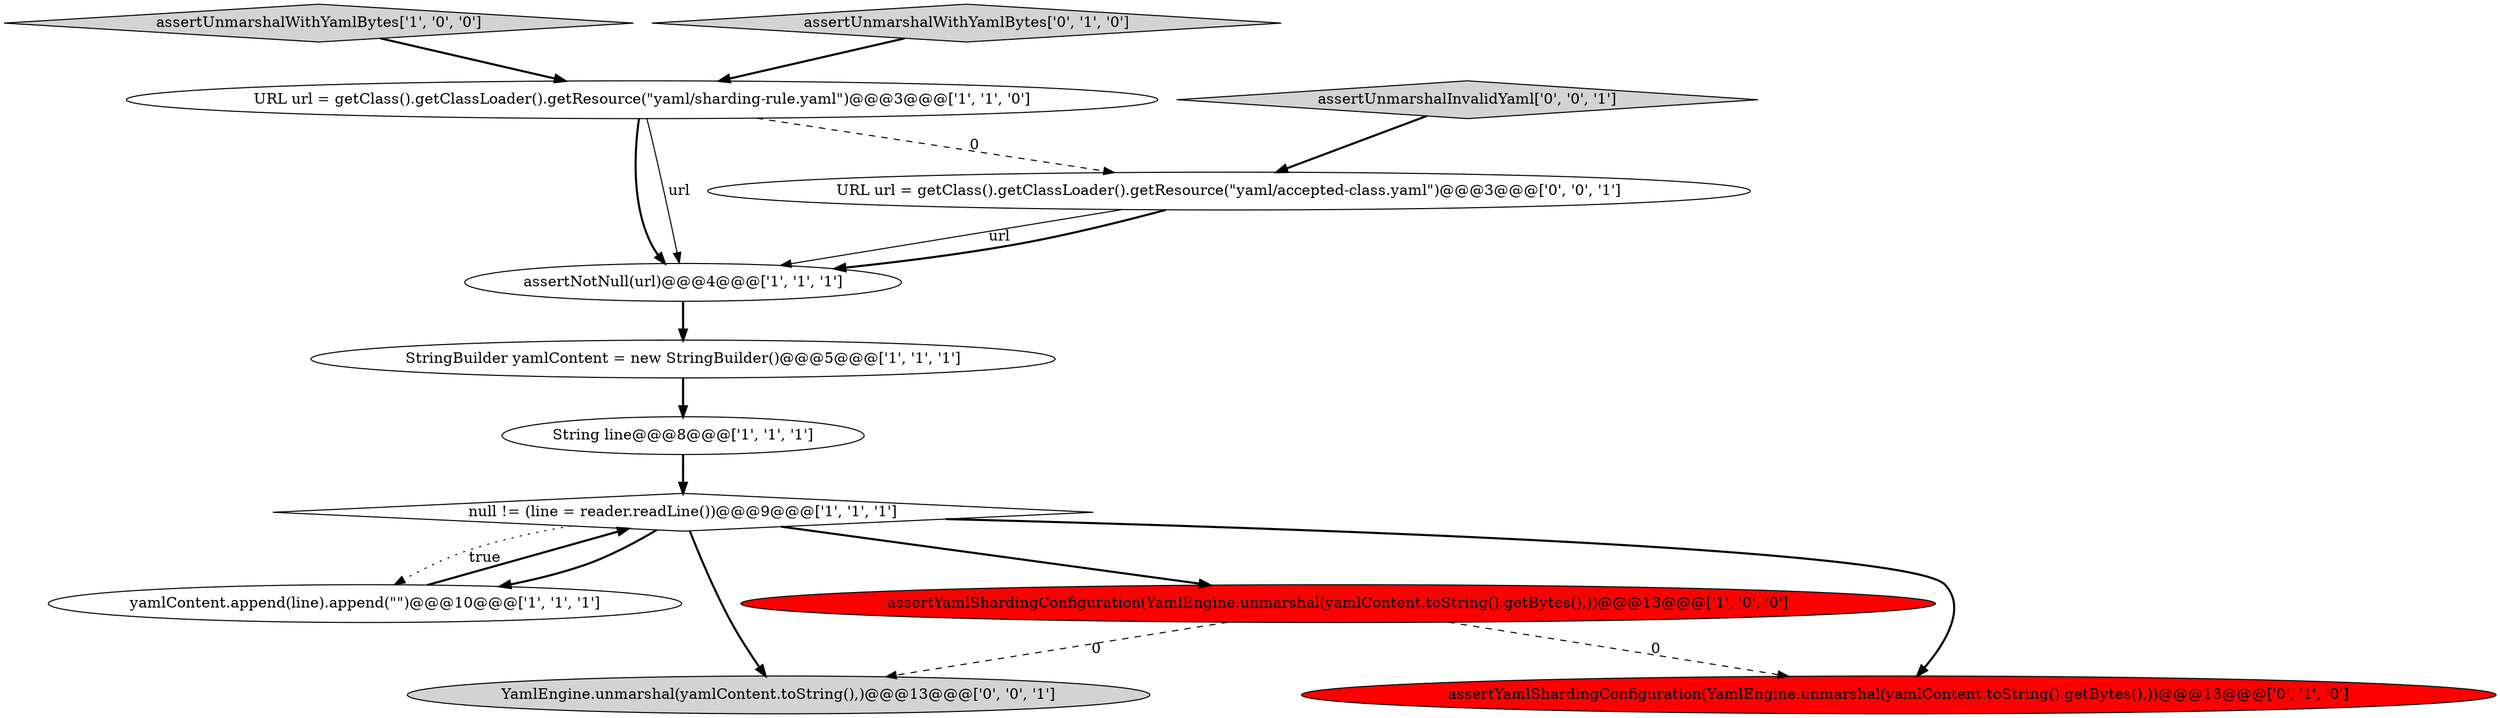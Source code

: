 digraph {
4 [style = filled, label = "assertUnmarshalWithYamlBytes['1', '0', '0']", fillcolor = lightgray, shape = diamond image = "AAA0AAABBB1BBB"];
8 [style = filled, label = "assertUnmarshalWithYamlBytes['0', '1', '0']", fillcolor = lightgray, shape = diamond image = "AAA0AAABBB2BBB"];
11 [style = filled, label = "URL url = getClass().getClassLoader().getResource(\"yaml/accepted-class.yaml\")@@@3@@@['0', '0', '1']", fillcolor = white, shape = ellipse image = "AAA0AAABBB3BBB"];
12 [style = filled, label = "assertUnmarshalInvalidYaml['0', '0', '1']", fillcolor = lightgray, shape = diamond image = "AAA0AAABBB3BBB"];
3 [style = filled, label = "yamlContent.append(line).append(\"\")@@@10@@@['1', '1', '1']", fillcolor = white, shape = ellipse image = "AAA0AAABBB1BBB"];
1 [style = filled, label = "assertNotNull(url)@@@4@@@['1', '1', '1']", fillcolor = white, shape = ellipse image = "AAA0AAABBB1BBB"];
7 [style = filled, label = "String line@@@8@@@['1', '1', '1']", fillcolor = white, shape = ellipse image = "AAA0AAABBB1BBB"];
10 [style = filled, label = "YamlEngine.unmarshal(yamlContent.toString(),)@@@13@@@['0', '0', '1']", fillcolor = lightgray, shape = ellipse image = "AAA0AAABBB3BBB"];
9 [style = filled, label = "assertYamlShardingConfiguration(YamlEngine.unmarshal(yamlContent.toString().getBytes(),))@@@13@@@['0', '1', '0']", fillcolor = red, shape = ellipse image = "AAA1AAABBB2BBB"];
5 [style = filled, label = "null != (line = reader.readLine())@@@9@@@['1', '1', '1']", fillcolor = white, shape = diamond image = "AAA0AAABBB1BBB"];
6 [style = filled, label = "URL url = getClass().getClassLoader().getResource(\"yaml/sharding-rule.yaml\")@@@3@@@['1', '1', '0']", fillcolor = white, shape = ellipse image = "AAA0AAABBB1BBB"];
2 [style = filled, label = "StringBuilder yamlContent = new StringBuilder()@@@5@@@['1', '1', '1']", fillcolor = white, shape = ellipse image = "AAA0AAABBB1BBB"];
0 [style = filled, label = "assertYamlShardingConfiguration(YamlEngine.unmarshal(yamlContent.toString().getBytes(),))@@@13@@@['1', '0', '0']", fillcolor = red, shape = ellipse image = "AAA1AAABBB1BBB"];
5->3 [style = bold, label=""];
6->1 [style = bold, label=""];
11->1 [style = solid, label="url"];
5->10 [style = bold, label=""];
1->2 [style = bold, label=""];
7->5 [style = bold, label=""];
3->5 [style = bold, label=""];
8->6 [style = bold, label=""];
2->7 [style = bold, label=""];
0->9 [style = dashed, label="0"];
5->3 [style = dotted, label="true"];
5->0 [style = bold, label=""];
5->9 [style = bold, label=""];
4->6 [style = bold, label=""];
11->1 [style = bold, label=""];
0->10 [style = dashed, label="0"];
6->1 [style = solid, label="url"];
6->11 [style = dashed, label="0"];
12->11 [style = bold, label=""];
}
